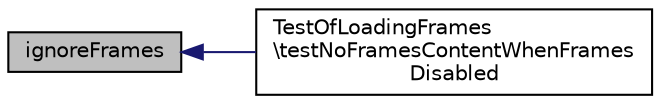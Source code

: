 digraph "ignoreFrames"
{
  edge [fontname="Helvetica",fontsize="10",labelfontname="Helvetica",labelfontsize="10"];
  node [fontname="Helvetica",fontsize="10",shape=record];
  rankdir="LR";
  Node1 [label="ignoreFrames",height=0.2,width=0.4,color="black", fillcolor="grey75", style="filled" fontcolor="black"];
  Node1 -> Node2 [dir="back",color="midnightblue",fontsize="10",style="solid",fontname="Helvetica"];
  Node2 [label="TestOfLoadingFrames\l\\testNoFramesContentWhenFrames\lDisabled",height=0.2,width=0.4,color="black", fillcolor="white", style="filled",URL="$class_test_of_loading_frames.html#aa686a0bdd138f3ffa5ea64fd97b35334"];
}
